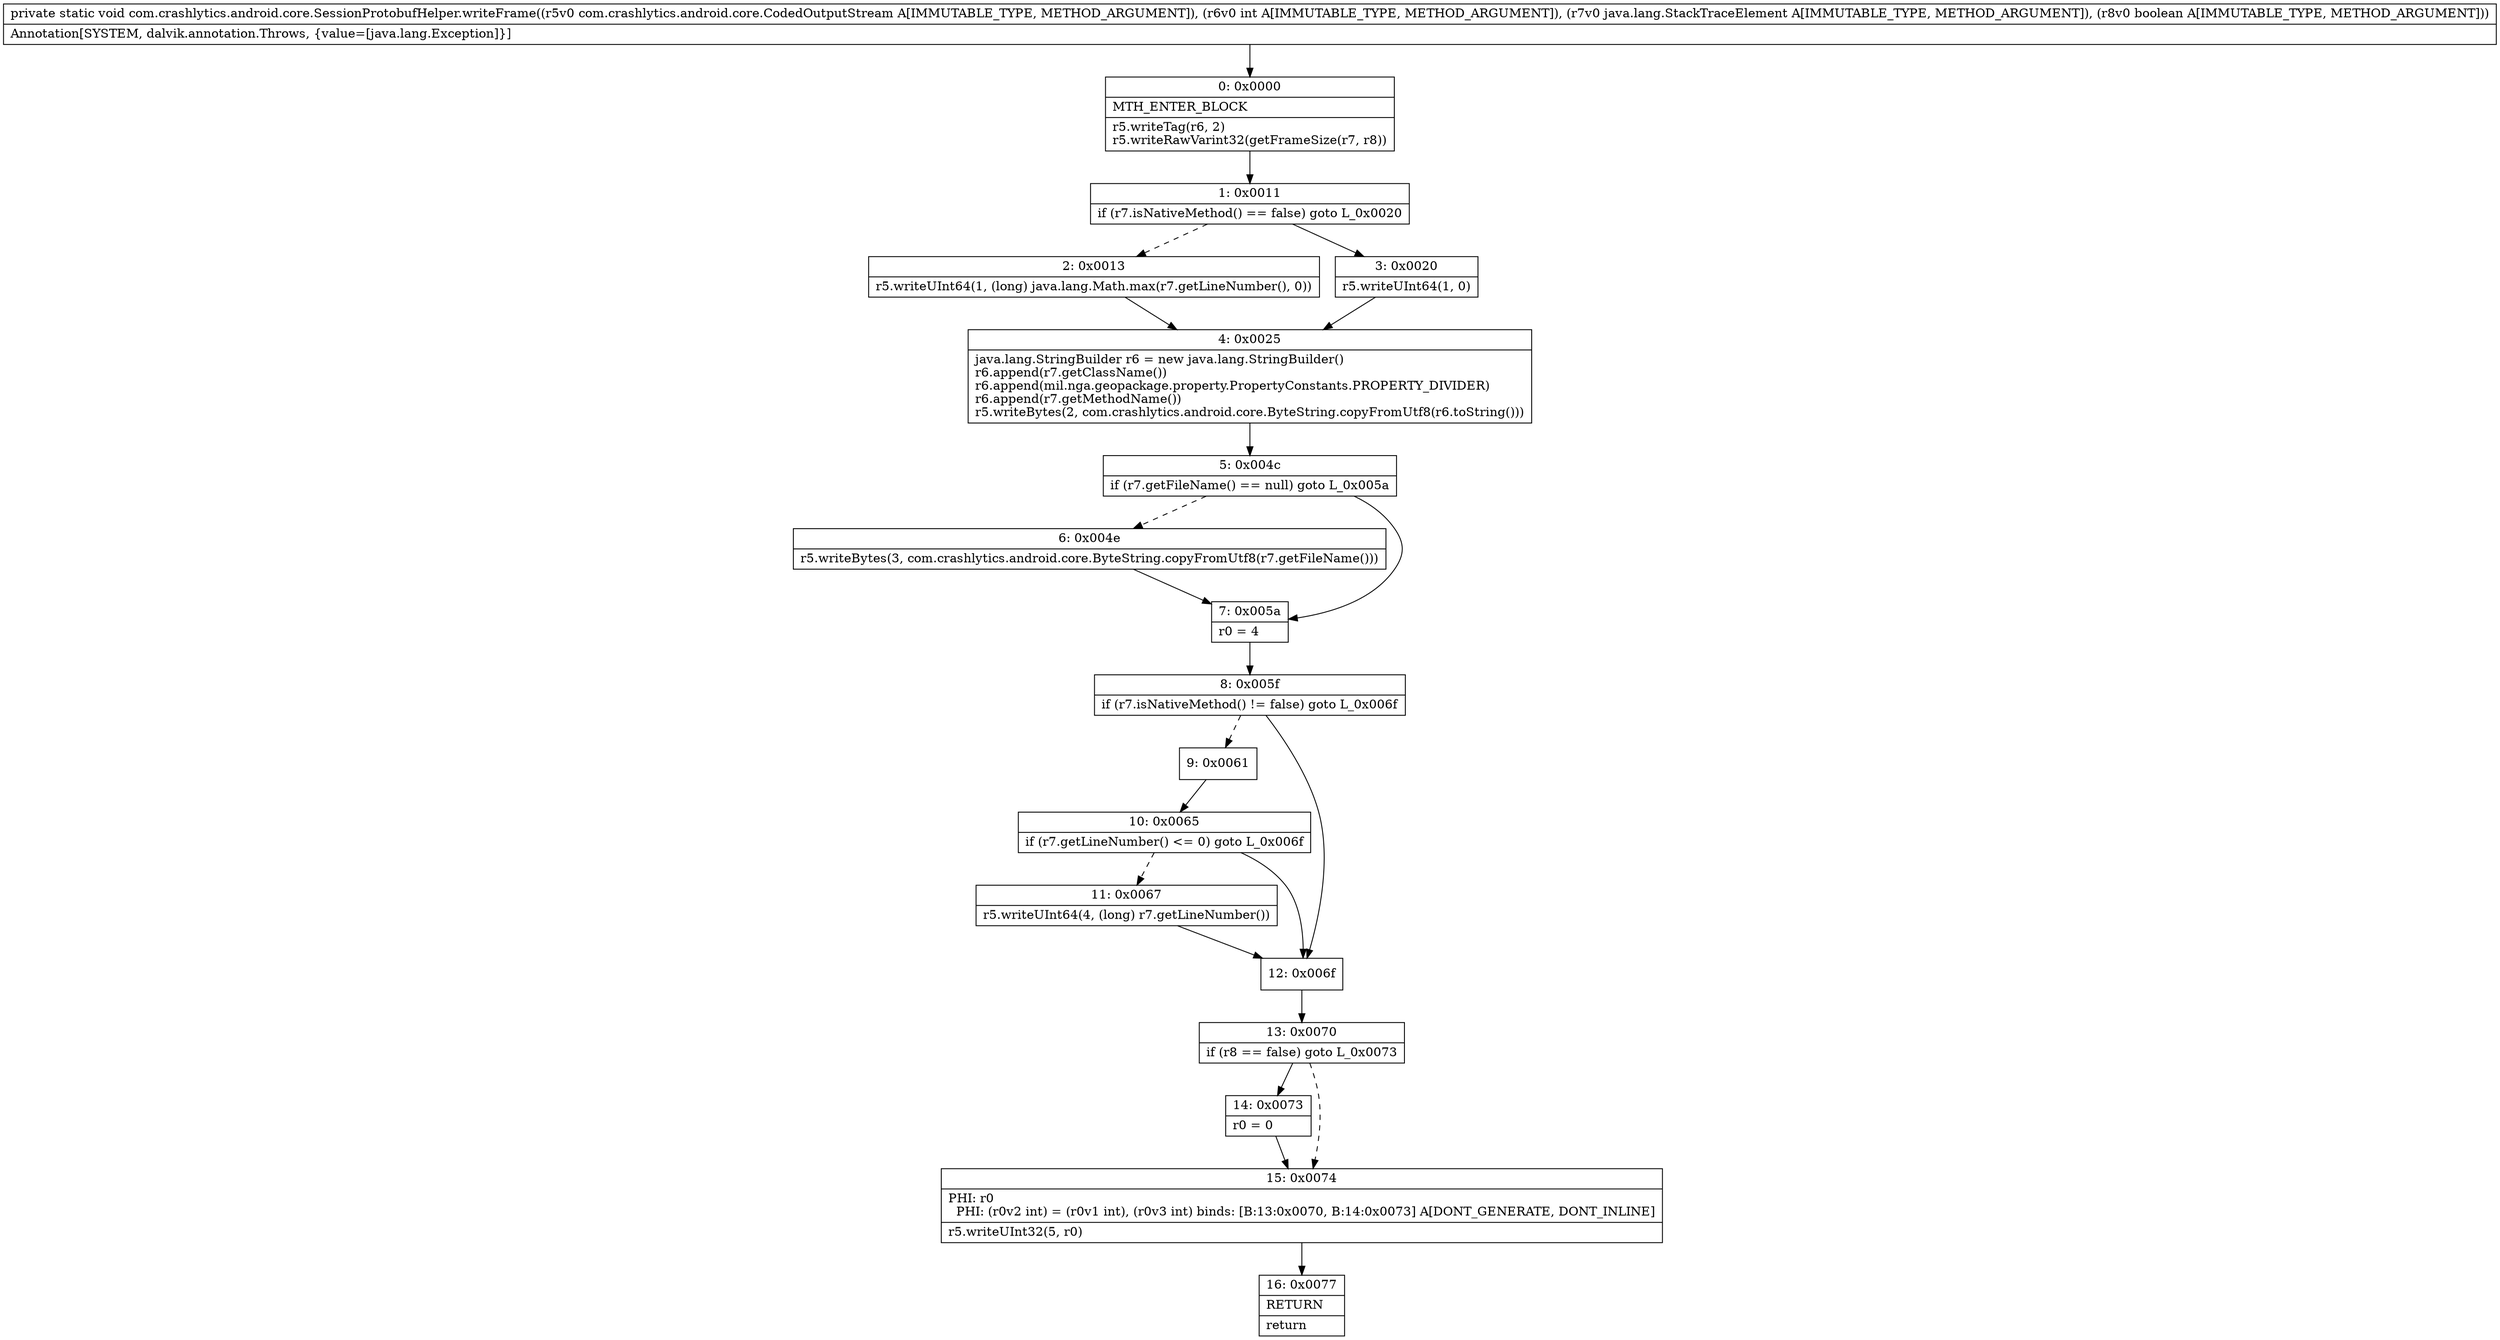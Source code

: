 digraph "CFG forcom.crashlytics.android.core.SessionProtobufHelper.writeFrame(Lcom\/crashlytics\/android\/core\/CodedOutputStream;ILjava\/lang\/StackTraceElement;Z)V" {
Node_0 [shape=record,label="{0\:\ 0x0000|MTH_ENTER_BLOCK\l|r5.writeTag(r6, 2)\lr5.writeRawVarint32(getFrameSize(r7, r8))\l}"];
Node_1 [shape=record,label="{1\:\ 0x0011|if (r7.isNativeMethod() == false) goto L_0x0020\l}"];
Node_2 [shape=record,label="{2\:\ 0x0013|r5.writeUInt64(1, (long) java.lang.Math.max(r7.getLineNumber(), 0))\l}"];
Node_3 [shape=record,label="{3\:\ 0x0020|r5.writeUInt64(1, 0)\l}"];
Node_4 [shape=record,label="{4\:\ 0x0025|java.lang.StringBuilder r6 = new java.lang.StringBuilder()\lr6.append(r7.getClassName())\lr6.append(mil.nga.geopackage.property.PropertyConstants.PROPERTY_DIVIDER)\lr6.append(r7.getMethodName())\lr5.writeBytes(2, com.crashlytics.android.core.ByteString.copyFromUtf8(r6.toString()))\l}"];
Node_5 [shape=record,label="{5\:\ 0x004c|if (r7.getFileName() == null) goto L_0x005a\l}"];
Node_6 [shape=record,label="{6\:\ 0x004e|r5.writeBytes(3, com.crashlytics.android.core.ByteString.copyFromUtf8(r7.getFileName()))\l}"];
Node_7 [shape=record,label="{7\:\ 0x005a|r0 = 4\l}"];
Node_8 [shape=record,label="{8\:\ 0x005f|if (r7.isNativeMethod() != false) goto L_0x006f\l}"];
Node_9 [shape=record,label="{9\:\ 0x0061}"];
Node_10 [shape=record,label="{10\:\ 0x0065|if (r7.getLineNumber() \<= 0) goto L_0x006f\l}"];
Node_11 [shape=record,label="{11\:\ 0x0067|r5.writeUInt64(4, (long) r7.getLineNumber())\l}"];
Node_12 [shape=record,label="{12\:\ 0x006f}"];
Node_13 [shape=record,label="{13\:\ 0x0070|if (r8 == false) goto L_0x0073\l}"];
Node_14 [shape=record,label="{14\:\ 0x0073|r0 = 0\l}"];
Node_15 [shape=record,label="{15\:\ 0x0074|PHI: r0 \l  PHI: (r0v2 int) = (r0v1 int), (r0v3 int) binds: [B:13:0x0070, B:14:0x0073] A[DONT_GENERATE, DONT_INLINE]\l|r5.writeUInt32(5, r0)\l}"];
Node_16 [shape=record,label="{16\:\ 0x0077|RETURN\l|return\l}"];
MethodNode[shape=record,label="{private static void com.crashlytics.android.core.SessionProtobufHelper.writeFrame((r5v0 com.crashlytics.android.core.CodedOutputStream A[IMMUTABLE_TYPE, METHOD_ARGUMENT]), (r6v0 int A[IMMUTABLE_TYPE, METHOD_ARGUMENT]), (r7v0 java.lang.StackTraceElement A[IMMUTABLE_TYPE, METHOD_ARGUMENT]), (r8v0 boolean A[IMMUTABLE_TYPE, METHOD_ARGUMENT]))  | Annotation[SYSTEM, dalvik.annotation.Throws, \{value=[java.lang.Exception]\}]\l}"];
MethodNode -> Node_0;
Node_0 -> Node_1;
Node_1 -> Node_2[style=dashed];
Node_1 -> Node_3;
Node_2 -> Node_4;
Node_3 -> Node_4;
Node_4 -> Node_5;
Node_5 -> Node_6[style=dashed];
Node_5 -> Node_7;
Node_6 -> Node_7;
Node_7 -> Node_8;
Node_8 -> Node_9[style=dashed];
Node_8 -> Node_12;
Node_9 -> Node_10;
Node_10 -> Node_11[style=dashed];
Node_10 -> Node_12;
Node_11 -> Node_12;
Node_12 -> Node_13;
Node_13 -> Node_14;
Node_13 -> Node_15[style=dashed];
Node_14 -> Node_15;
Node_15 -> Node_16;
}

